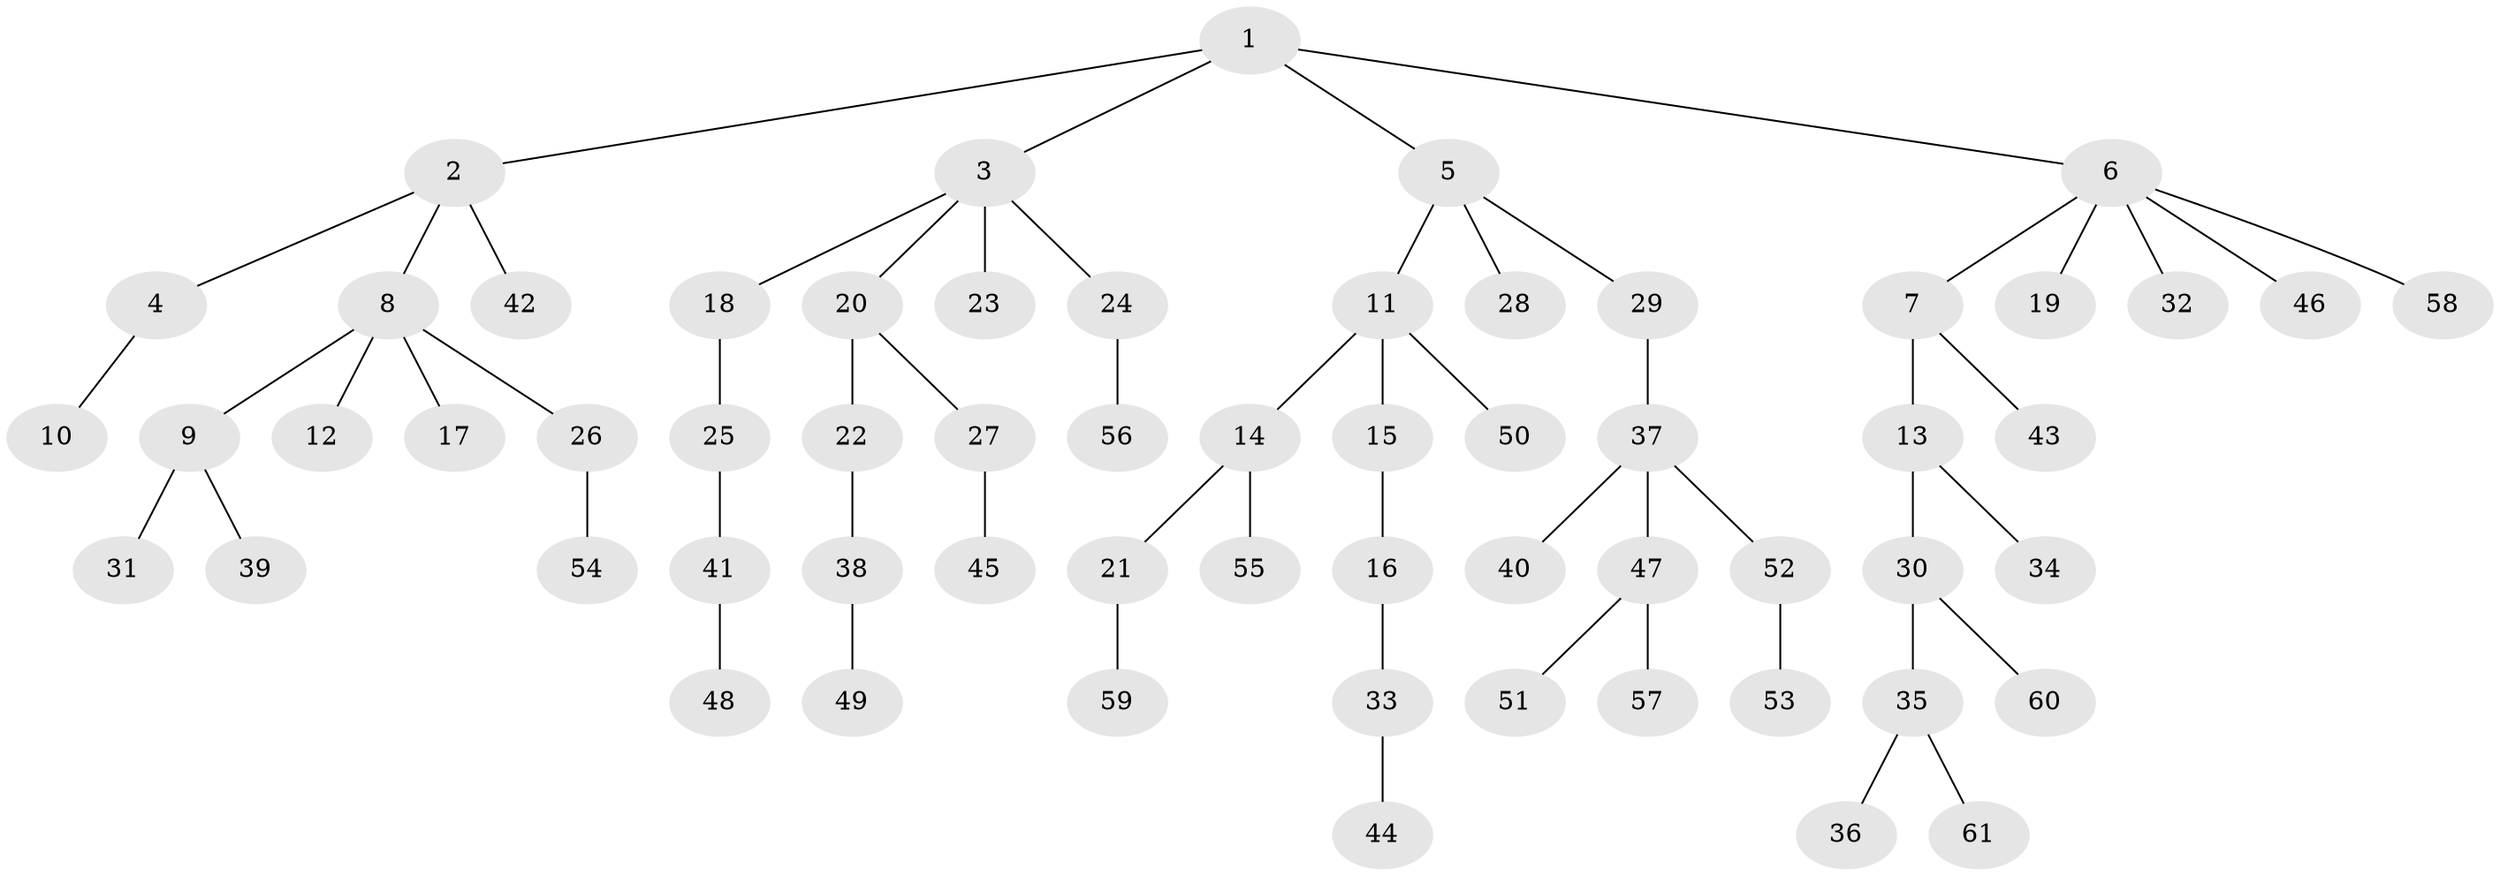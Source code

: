 // Generated by graph-tools (version 1.1) at 2025/26/03/09/25 03:26:22]
// undirected, 61 vertices, 60 edges
graph export_dot {
graph [start="1"]
  node [color=gray90,style=filled];
  1;
  2;
  3;
  4;
  5;
  6;
  7;
  8;
  9;
  10;
  11;
  12;
  13;
  14;
  15;
  16;
  17;
  18;
  19;
  20;
  21;
  22;
  23;
  24;
  25;
  26;
  27;
  28;
  29;
  30;
  31;
  32;
  33;
  34;
  35;
  36;
  37;
  38;
  39;
  40;
  41;
  42;
  43;
  44;
  45;
  46;
  47;
  48;
  49;
  50;
  51;
  52;
  53;
  54;
  55;
  56;
  57;
  58;
  59;
  60;
  61;
  1 -- 2;
  1 -- 3;
  1 -- 5;
  1 -- 6;
  2 -- 4;
  2 -- 8;
  2 -- 42;
  3 -- 18;
  3 -- 20;
  3 -- 23;
  3 -- 24;
  4 -- 10;
  5 -- 11;
  5 -- 28;
  5 -- 29;
  6 -- 7;
  6 -- 19;
  6 -- 32;
  6 -- 46;
  6 -- 58;
  7 -- 13;
  7 -- 43;
  8 -- 9;
  8 -- 12;
  8 -- 17;
  8 -- 26;
  9 -- 31;
  9 -- 39;
  11 -- 14;
  11 -- 15;
  11 -- 50;
  13 -- 30;
  13 -- 34;
  14 -- 21;
  14 -- 55;
  15 -- 16;
  16 -- 33;
  18 -- 25;
  20 -- 22;
  20 -- 27;
  21 -- 59;
  22 -- 38;
  24 -- 56;
  25 -- 41;
  26 -- 54;
  27 -- 45;
  29 -- 37;
  30 -- 35;
  30 -- 60;
  33 -- 44;
  35 -- 36;
  35 -- 61;
  37 -- 40;
  37 -- 47;
  37 -- 52;
  38 -- 49;
  41 -- 48;
  47 -- 51;
  47 -- 57;
  52 -- 53;
}

